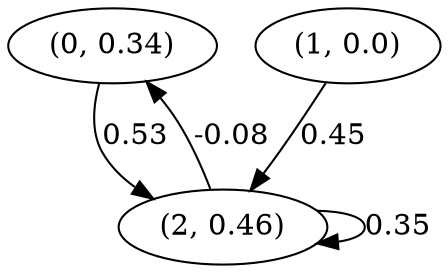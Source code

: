 digraph {
    0 [ label = "(0, 0.34)" ]
    1 [ label = "(1, 0.0)" ]
    2 [ label = "(2, 0.46)" ]
    2 -> 2 [ label = "0.35" ]
    2 -> 0 [ label = "-0.08" ]
    0 -> 2 [ label = "0.53" ]
    1 -> 2 [ label = "0.45" ]
}

